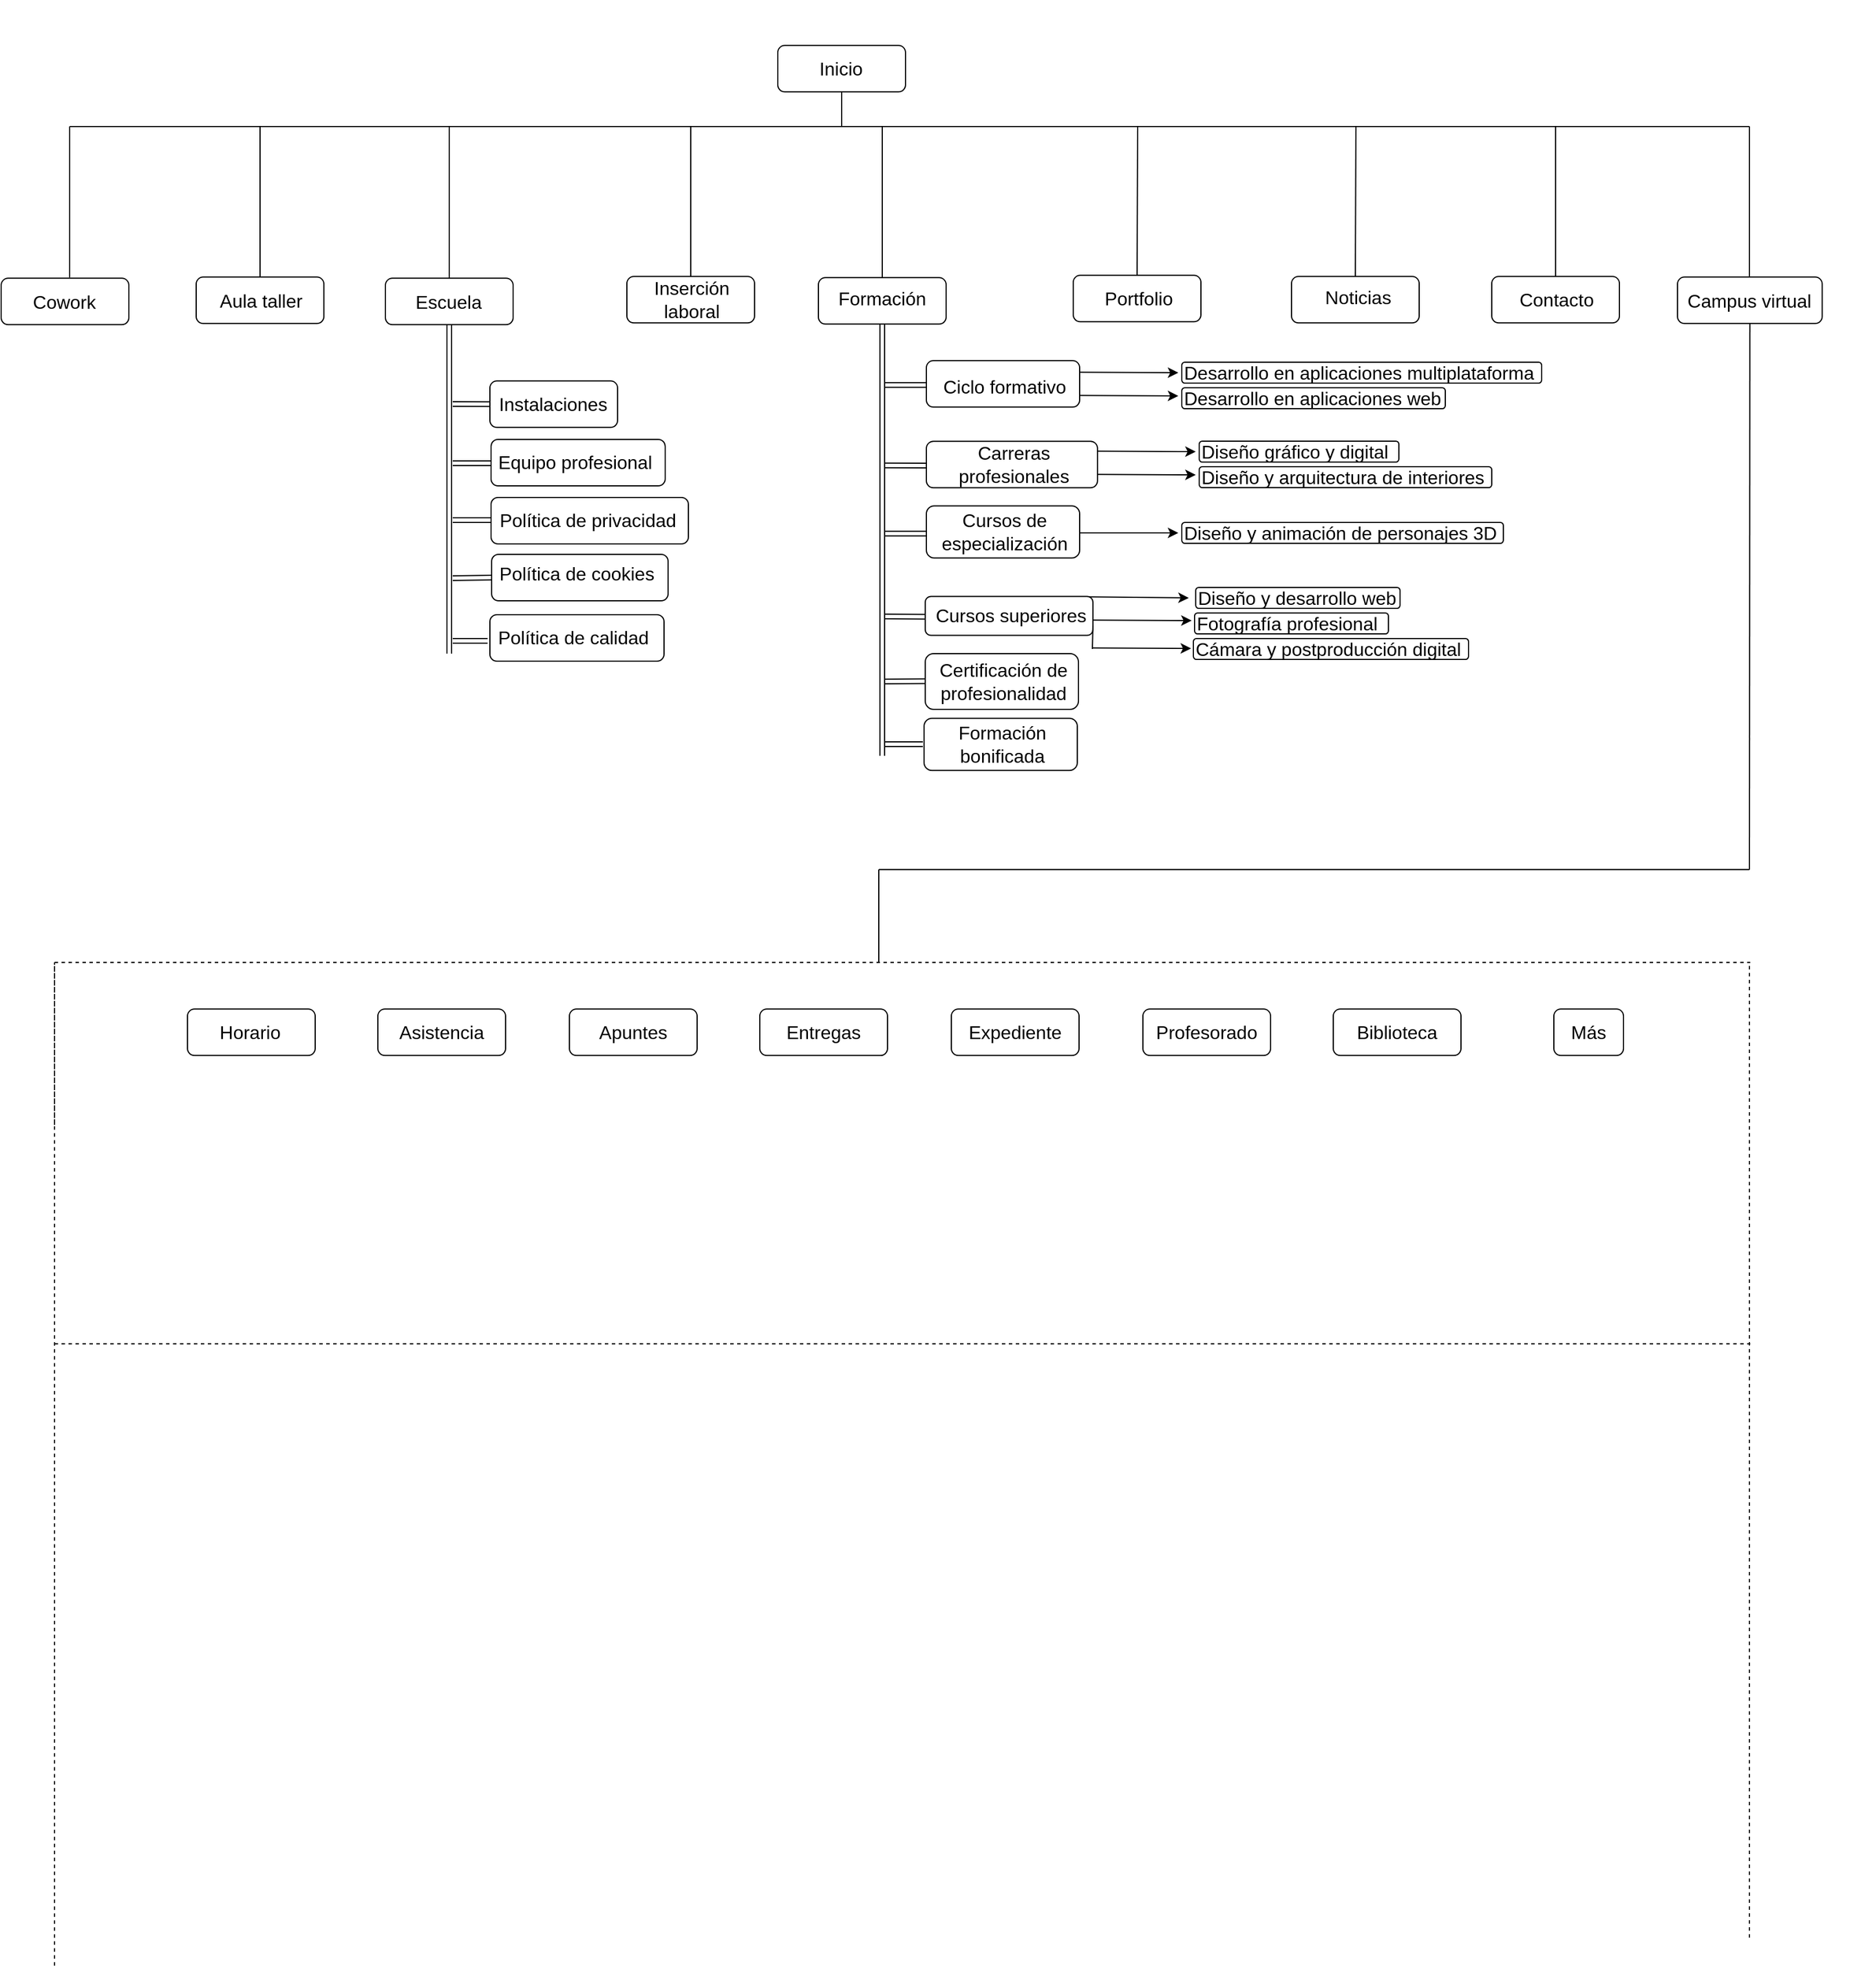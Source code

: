 <mxfile version="12.0.2" type="github" pages="1"><diagram id="-ySqdlJw9_MXb2U4OjLX" name="Page-1"><mxGraphModel dx="3520" dy="1950" grid="1" gridSize="10" guides="1" tooltips="1" connect="1" arrows="1" fold="1" page="1" pageScale="1" pageWidth="827" pageHeight="1169" math="0" shadow="0"><root><mxCell id="0"/><mxCell id="1" parent="0"/><mxCell id="H0dECMqXrJGwn1z7Tc3c-14" value="" style="group" parent="1" vertex="1" connectable="0"><mxGeometry x="202" y="253" width="150" height="50" as="geometry"/></mxCell><mxCell id="H0dECMqXrJGwn1z7Tc3c-15" value="" style="group" parent="H0dECMqXrJGwn1z7Tc3c-14" vertex="1" connectable="0"><mxGeometry width="150" height="50" as="geometry"/></mxCell><mxCell id="H0dECMqXrJGwn1z7Tc3c-70" value="" style="group" parent="H0dECMqXrJGwn1z7Tc3c-15" vertex="1" connectable="0"><mxGeometry x="-1" y="-3.333" width="114" height="40" as="geometry"/></mxCell><mxCell id="H0dECMqXrJGwn1z7Tc3c-16" value="" style="rounded=1;whiteSpace=wrap;html=1;fontSize=16;flipH=1;" parent="H0dECMqXrJGwn1z7Tc3c-70" vertex="1"><mxGeometry x="1" width="110" height="40" as="geometry"/></mxCell><mxCell id="H0dECMqXrJGwn1z7Tc3c-17" value="Aula taller" style="text;html=1;align=center;verticalAlign=middle;whiteSpace=wrap;rounded=0;fontSize=16;" parent="H0dECMqXrJGwn1z7Tc3c-70" vertex="1"><mxGeometry y="13.333" width="114" height="13" as="geometry"/></mxCell><mxCell id="H0dECMqXrJGwn1z7Tc3c-22" value="" style="group;flipH=1;" parent="1" vertex="1" connectable="0"><mxGeometry x="813" y="192" width="150" height="50" as="geometry"/></mxCell><mxCell id="H0dECMqXrJGwn1z7Tc3c-23" value="" style="group" parent="H0dECMqXrJGwn1z7Tc3c-22" vertex="1" connectable="0"><mxGeometry x="-240" y="60.5" width="150" height="50" as="geometry"/></mxCell><mxCell id="H0dECMqXrJGwn1z7Tc3c-73" value="" style="group" parent="H0dECMqXrJGwn1z7Tc3c-23" vertex="1" connectable="0"><mxGeometry x="-1" y="-3.333" width="114" height="40" as="geometry"/></mxCell><mxCell id="H0dECMqXrJGwn1z7Tc3c-24" value="" style="rounded=1;whiteSpace=wrap;html=1;fontSize=16;" parent="H0dECMqXrJGwn1z7Tc3c-73" vertex="1"><mxGeometry x="1" width="110" height="40" as="geometry"/></mxCell><mxCell id="H0dECMqXrJGwn1z7Tc3c-25" value="Inserción laboral" style="text;html=1;align=center;verticalAlign=middle;whiteSpace=wrap;rounded=0;fontSize=16;" parent="H0dECMqXrJGwn1z7Tc3c-73" vertex="1"><mxGeometry y="13.333" width="114" height="13" as="geometry"/></mxCell><mxCell id="H0dECMqXrJGwn1z7Tc3c-26" value="" style="group;flipH=1;" parent="1" vertex="1" connectable="0"><mxGeometry x="1213" y="11.5" width="284" height="55" as="geometry"/></mxCell><mxCell id="H0dECMqXrJGwn1z7Tc3c-27" value="" style="group;flipH=1;" parent="H0dECMqXrJGwn1z7Tc3c-26" vertex="1" connectable="0"><mxGeometry width="284" height="55" as="geometry"/></mxCell><mxCell id="H0dECMqXrJGwn1z7Tc3c-30" value="" style="group" parent="H0dECMqXrJGwn1z7Tc3c-27" vertex="1" connectable="0"><mxGeometry x="-255.5" y="240" width="150" height="50" as="geometry"/></mxCell><mxCell id="H0dECMqXrJGwn1z7Tc3c-31" value="" style="group" parent="H0dECMqXrJGwn1z7Tc3c-30" vertex="1" connectable="0"><mxGeometry width="150" height="50" as="geometry"/></mxCell><mxCell id="H0dECMqXrJGwn1z7Tc3c-32" value="" style="rounded=1;whiteSpace=wrap;html=1;fontSize=16;" parent="H0dECMqXrJGwn1z7Tc3c-31" vertex="1"><mxGeometry y="-3.333" width="110" height="40" as="geometry"/></mxCell><mxCell id="H0dECMqXrJGwn1z7Tc3c-33" value="Portfolio" style="text;html=1;align=center;verticalAlign=middle;whiteSpace=wrap;rounded=0;fontSize=16;" parent="H0dECMqXrJGwn1z7Tc3c-31" vertex="1"><mxGeometry x="-1" y="10" width="114" height="13" as="geometry"/></mxCell><mxCell id="H0dECMqXrJGwn1z7Tc3c-35" value="" style="group;flipH=1;" parent="1" vertex="1" connectable="0"><mxGeometry x="1306" y="244.5" width="150" height="50" as="geometry"/></mxCell><mxCell id="H0dECMqXrJGwn1z7Tc3c-39" value="" style="group;flipH=1;" parent="1" vertex="1" connectable="0"><mxGeometry x="1318" y="252.5" width="150" height="50" as="geometry"/></mxCell><mxCell id="H0dECMqXrJGwn1z7Tc3c-40" value="" style="group" parent="H0dECMqXrJGwn1z7Tc3c-39" vertex="1" connectable="0"><mxGeometry width="150" height="50" as="geometry"/></mxCell><mxCell id="H0dECMqXrJGwn1z7Tc3c-41" value="" style="rounded=1;whiteSpace=wrap;html=1;fontSize=16;" parent="H0dECMqXrJGwn1z7Tc3c-40" vertex="1"><mxGeometry y="-3.333" width="110" height="40" as="geometry"/></mxCell><mxCell id="H0dECMqXrJGwn1z7Tc3c-42" value="Contacto" style="text;html=1;align=center;verticalAlign=middle;whiteSpace=wrap;rounded=0;fontSize=16;" parent="H0dECMqXrJGwn1z7Tc3c-40" vertex="1"><mxGeometry x="-1" y="10" width="114" height="13" as="geometry"/></mxCell><mxCell id="H0dECMqXrJGwn1z7Tc3c-50" value="" style="group;flipH=1;" parent="1" vertex="1" connectable="0"><mxGeometry x="394" y="392.5" width="276" height="100" as="geometry"/></mxCell><mxCell id="H0dECMqXrJGwn1z7Tc3c-51" value="" style="group" parent="H0dECMqXrJGwn1z7Tc3c-50" vertex="1" connectable="0"><mxGeometry width="276" height="100" as="geometry"/></mxCell><mxCell id="H0dECMqXrJGwn1z7Tc3c-52" value="" style="rounded=1;whiteSpace=wrap;html=1;fontSize=16;" parent="H0dECMqXrJGwn1z7Tc3c-51" vertex="1"><mxGeometry x="62" y="-3" width="150" height="40" as="geometry"/></mxCell><mxCell id="H0dECMqXrJGwn1z7Tc3c-53" value="Equipo profesional" style="text;html=1;align=center;verticalAlign=middle;whiteSpace=wrap;rounded=0;fontSize=16;flipH=1;" parent="H0dECMqXrJGwn1z7Tc3c-51" vertex="1"><mxGeometry x="59" y="10" width="151" height="13" as="geometry"/></mxCell><mxCell id="H0dECMqXrJGwn1z7Tc3c-54" value="" style="group;flipH=1;" parent="H0dECMqXrJGwn1z7Tc3c-51" vertex="1" connectable="0"><mxGeometry y="50" width="276" height="50" as="geometry"/></mxCell><mxCell id="H0dECMqXrJGwn1z7Tc3c-55" value="" style="group" parent="H0dECMqXrJGwn1z7Tc3c-54" vertex="1" connectable="0"><mxGeometry width="276" height="50" as="geometry"/></mxCell><mxCell id="H0dECMqXrJGwn1z7Tc3c-56" value="" style="rounded=1;whiteSpace=wrap;html=1;fontSize=16;" parent="H0dECMqXrJGwn1z7Tc3c-55" vertex="1"><mxGeometry x="62" y="-3" width="170" height="40" as="geometry"/></mxCell><mxCell id="H0dECMqXrJGwn1z7Tc3c-57" value="Política de privacidad" style="text;html=1;align=center;verticalAlign=middle;whiteSpace=wrap;rounded=0;fontSize=16;flipH=1;" parent="H0dECMqXrJGwn1z7Tc3c-55" vertex="1"><mxGeometry x="64" y="10" width="163" height="13" as="geometry"/></mxCell><mxCell id="H0dECMqXrJGwn1z7Tc3c-58" value="" style="group;flipH=1;" parent="1" vertex="1" connectable="0"><mxGeometry x="435" y="541.5" width="276" height="50" as="geometry"/></mxCell><mxCell id="H0dECMqXrJGwn1z7Tc3c-59" value="" style="group" parent="H0dECMqXrJGwn1z7Tc3c-58" vertex="1" connectable="0"><mxGeometry width="276" height="50" as="geometry"/></mxCell><mxCell id="H0dECMqXrJGwn1z7Tc3c-60" value="" style="rounded=1;whiteSpace=wrap;html=1;fontSize=16;" parent="H0dECMqXrJGwn1z7Tc3c-59" vertex="1"><mxGeometry x="20" y="-1" width="150" height="40" as="geometry"/></mxCell><mxCell id="H0dECMqXrJGwn1z7Tc3c-61" value="Política de calidad" style="text;html=1;align=center;verticalAlign=middle;whiteSpace=wrap;rounded=0;fontSize=16;flipH=1;" parent="H0dECMqXrJGwn1z7Tc3c-59" vertex="1"><mxGeometry x="24" y="12" width="136" height="13" as="geometry"/></mxCell><mxCell id="H0dECMqXrJGwn1z7Tc3c-62" value="" style="group;flipH=1;" parent="1" vertex="1" connectable="0"><mxGeometry x="313" y="491.5" width="276" height="50" as="geometry"/></mxCell><mxCell id="H0dECMqXrJGwn1z7Tc3c-63" value="" style="group" parent="H0dECMqXrJGwn1z7Tc3c-62" vertex="1" connectable="0"><mxGeometry x="124.5" y="-5" width="276" height="50" as="geometry"/></mxCell><mxCell id="H0dECMqXrJGwn1z7Tc3c-64" value="" style="rounded=1;whiteSpace=wrap;html=1;fontSize=16;" parent="H0dECMqXrJGwn1z7Tc3c-63" vertex="1"><mxGeometry x="19" y="2" width="152" height="40" as="geometry"/></mxCell><mxCell id="H0dECMqXrJGwn1z7Tc3c-65" value="Política de cookies" style="text;html=1;align=center;verticalAlign=middle;whiteSpace=wrap;rounded=0;fontSize=16;flipH=1;" parent="H0dECMqXrJGwn1z7Tc3c-63" vertex="1"><mxGeometry x="24" y="12" width="136" height="13" as="geometry"/></mxCell><mxCell id="H0dECMqXrJGwn1z7Tc3c-69" value="" style="group" parent="1" vertex="1" connectable="0"><mxGeometry x="34" y="254" width="110" height="50" as="geometry"/></mxCell><mxCell id="H0dECMqXrJGwn1z7Tc3c-9" value="" style="group;flipH=1;" parent="H0dECMqXrJGwn1z7Tc3c-69" vertex="1" connectable="0"><mxGeometry width="110" height="50" as="geometry"/></mxCell><mxCell id="H0dECMqXrJGwn1z7Tc3c-10" value="" style="group" parent="H0dECMqXrJGwn1z7Tc3c-9" vertex="1" connectable="0"><mxGeometry width="110" height="50" as="geometry"/></mxCell><mxCell id="H0dECMqXrJGwn1z7Tc3c-11" value="" style="rounded=1;whiteSpace=wrap;html=1;fontSize=16;" parent="H0dECMqXrJGwn1z7Tc3c-10" vertex="1"><mxGeometry y="-3.333" width="110" height="40" as="geometry"/></mxCell><mxCell id="H0dECMqXrJGwn1z7Tc3c-12" value="Cowork" style="text;html=1;align=center;verticalAlign=middle;whiteSpace=wrap;rounded=0;fontSize=16;" parent="H0dECMqXrJGwn1z7Tc3c-10" vertex="1"><mxGeometry x="36" y="10" width="36.667" height="13.333" as="geometry"/></mxCell><mxCell id="H0dECMqXrJGwn1z7Tc3c-72" value="" style="group" parent="1" vertex="1" connectable="0"><mxGeometry x="703" y="53.5" width="110" height="50" as="geometry"/></mxCell><mxCell id="H0dECMqXrJGwn1z7Tc3c-7" value="" style="group" parent="H0dECMqXrJGwn1z7Tc3c-72" vertex="1" connectable="0"><mxGeometry width="110" height="50" as="geometry"/></mxCell><mxCell id="H0dECMqXrJGwn1z7Tc3c-3" value="" style="group" parent="H0dECMqXrJGwn1z7Tc3c-7" vertex="1" connectable="0"><mxGeometry width="110" height="50" as="geometry"/></mxCell><mxCell id="H0dECMqXrJGwn1z7Tc3c-6" value="" style="rounded=1;whiteSpace=wrap;html=1;fontSize=16;" parent="H0dECMqXrJGwn1z7Tc3c-3" vertex="1"><mxGeometry y="-3.333" width="110" height="40" as="geometry"/></mxCell><mxCell id="H0dECMqXrJGwn1z7Tc3c-1" value="Inicio" style="text;html=1;align=center;verticalAlign=middle;whiteSpace=wrap;rounded=0;fontSize=16;" parent="H0dECMqXrJGwn1z7Tc3c-3" vertex="1"><mxGeometry x="36" y="10" width="36.667" height="13.333" as="geometry"/></mxCell><mxCell id="AYn5qK8sxuK3q6k_qDAS-67" value="" style="group" parent="1" vertex="1" connectable="0"><mxGeometry x="736" y="250.167" width="625" height="439.333" as="geometry"/></mxCell><mxCell id="H0dECMqXrJGwn1z7Tc3c-101" value="" style="group;flipH=1;" parent="AYn5qK8sxuK3q6k_qDAS-67" vertex="1" connectable="0"><mxGeometry x="94" y="277.333" width="197" height="42" as="geometry"/></mxCell><mxCell id="H0dECMqXrJGwn1z7Tc3c-102" value="" style="group" parent="H0dECMqXrJGwn1z7Tc3c-101" vertex="1" connectable="0"><mxGeometry width="197.0" height="42" as="geometry"/></mxCell><mxCell id="AYn5qK8sxuK3q6k_qDAS-21" value="" style="group" parent="H0dECMqXrJGwn1z7Tc3c-102" vertex="1" connectable="0"><mxGeometry x="-1.313" y="-2.8" width="149.72" height="33.6" as="geometry"/></mxCell><mxCell id="H0dECMqXrJGwn1z7Tc3c-103" value="" style="rounded=1;whiteSpace=wrap;html=1;fontSize=16;" parent="AYn5qK8sxuK3q6k_qDAS-21" vertex="1"><mxGeometry x="1.313" width="144.467" height="33.6" as="geometry"/></mxCell><mxCell id="H0dECMqXrJGwn1z7Tc3c-104" value="Cursos superiores" style="text;html=1;align=center;verticalAlign=middle;whiteSpace=wrap;rounded=0;fontSize=16;" parent="AYn5qK8sxuK3q6k_qDAS-21" vertex="1"><mxGeometry y="11.2" width="149.72" height="10.92" as="geometry"/></mxCell><mxCell id="H0dECMqXrJGwn1z7Tc3c-106" value="" style="group;flipH=1;" parent="AYn5qK8sxuK3q6k_qDAS-67" vertex="1" connectable="0"><mxGeometry x="94" y="327.833" width="180" height="60" as="geometry"/></mxCell><mxCell id="H0dECMqXrJGwn1z7Tc3c-107" value="" style="group" parent="H0dECMqXrJGwn1z7Tc3c-106" vertex="1" connectable="0"><mxGeometry width="180" height="60" as="geometry"/></mxCell><mxCell id="AYn5qK8sxuK3q6k_qDAS-23" value="" style="group" parent="H0dECMqXrJGwn1z7Tc3c-107" vertex="1" connectable="0"><mxGeometry x="-1.2" y="-4.0" width="136.8" height="48" as="geometry"/></mxCell><mxCell id="H0dECMqXrJGwn1z7Tc3c-108" value="" style="rounded=1;whiteSpace=wrap;html=1;fontSize=16;" parent="AYn5qK8sxuK3q6k_qDAS-23" vertex="1"><mxGeometry x="1.2" width="132" height="48" as="geometry"/></mxCell><mxCell id="H0dECMqXrJGwn1z7Tc3c-109" value="Certificación de profesionalidad" style="text;html=1;align=center;verticalAlign=middle;whiteSpace=wrap;rounded=0;fontSize=16;" parent="AYn5qK8sxuK3q6k_qDAS-23" vertex="1"><mxGeometry y="16" width="136.8" height="15.6" as="geometry"/></mxCell><mxCell id="AYn5qK8sxuK3q6k_qDAS-20" value="" style="group" parent="AYn5qK8sxuK3q6k_qDAS-67" vertex="1" connectable="0"><mxGeometry x="95" y="144.333" width="201" height="50" as="geometry"/></mxCell><mxCell id="AYn5qK8sxuK3q6k_qDAS-6" value="" style="group;flipH=1;" parent="AYn5qK8sxuK3q6k_qDAS-20" vertex="1" connectable="0"><mxGeometry width="201" height="50" as="geometry"/></mxCell><mxCell id="AYn5qK8sxuK3q6k_qDAS-7" value="" style="group" parent="AYn5qK8sxuK3q6k_qDAS-6" vertex="1" connectable="0"><mxGeometry width="201" height="50" as="geometry"/></mxCell><mxCell id="AYn5qK8sxuK3q6k_qDAS-8" value="" style="rounded=1;whiteSpace=wrap;html=1;fontSize=16;" parent="AYn5qK8sxuK3q6k_qDAS-7" vertex="1"><mxGeometry y="-3.333" width="147.4" height="40" as="geometry"/></mxCell><mxCell id="AYn5qK8sxuK3q6k_qDAS-9" value="Carreras profesionales" style="text;html=1;align=center;verticalAlign=middle;whiteSpace=wrap;rounded=0;fontSize=16;" parent="AYn5qK8sxuK3q6k_qDAS-7" vertex="1"><mxGeometry x="-1.34" y="10" width="152.76" height="13" as="geometry"/></mxCell><mxCell id="AYn5qK8sxuK3q6k_qDAS-22" value="" style="group" parent="AYn5qK8sxuK3q6k_qDAS-67" vertex="1" connectable="0"><mxGeometry x="95" y="200.333" width="180" height="56" as="geometry"/></mxCell><mxCell id="AYn5qK8sxuK3q6k_qDAS-10" value="" style="group;flipH=1;" parent="AYn5qK8sxuK3q6k_qDAS-22" vertex="1" connectable="0"><mxGeometry width="180" height="56" as="geometry"/></mxCell><mxCell id="AYn5qK8sxuK3q6k_qDAS-11" value="" style="group" parent="AYn5qK8sxuK3q6k_qDAS-10" vertex="1" connectable="0"><mxGeometry width="180" height="56.0" as="geometry"/></mxCell><mxCell id="AYn5qK8sxuK3q6k_qDAS-12" value="" style="rounded=1;whiteSpace=wrap;html=1;fontSize=16;" parent="AYn5qK8sxuK3q6k_qDAS-11" vertex="1"><mxGeometry y="-3.733" width="132" height="44.8" as="geometry"/></mxCell><mxCell id="AYn5qK8sxuK3q6k_qDAS-13" value="Cursos de especialización" style="text;html=1;align=center;verticalAlign=middle;whiteSpace=wrap;rounded=0;fontSize=16;" parent="AYn5qK8sxuK3q6k_qDAS-11" vertex="1"><mxGeometry x="-1.2" y="11.2" width="136.8" height="14.56" as="geometry"/></mxCell><mxCell id="AYn5qK8sxuK3q6k_qDAS-24" value="" style="group" parent="AYn5qK8sxuK3q6k_qDAS-67" vertex="1" connectable="0"><mxGeometry x="93" y="383.333" width="180" height="56" as="geometry"/></mxCell><mxCell id="AYn5qK8sxuK3q6k_qDAS-14" value="" style="group;flipH=1;" parent="AYn5qK8sxuK3q6k_qDAS-24" vertex="1" connectable="0"><mxGeometry width="180" height="56" as="geometry"/></mxCell><mxCell id="AYn5qK8sxuK3q6k_qDAS-15" value="" style="group" parent="AYn5qK8sxuK3q6k_qDAS-14" vertex="1" connectable="0"><mxGeometry width="180" height="56.0" as="geometry"/></mxCell><mxCell id="AYn5qK8sxuK3q6k_qDAS-16" value="" style="rounded=1;whiteSpace=wrap;html=1;fontSize=16;" parent="AYn5qK8sxuK3q6k_qDAS-15" vertex="1"><mxGeometry y="-3.733" width="132" height="44.8" as="geometry"/></mxCell><mxCell id="AYn5qK8sxuK3q6k_qDAS-17" value="Formación bonificada" style="text;html=1;align=center;verticalAlign=middle;whiteSpace=wrap;rounded=0;fontSize=16;" parent="AYn5qK8sxuK3q6k_qDAS-15" vertex="1"><mxGeometry x="-1.2" y="11.2" width="136.8" height="14.56" as="geometry"/></mxCell><mxCell id="H0dECMqXrJGwn1z7Tc3c-28" value="" style="rounded=1;whiteSpace=wrap;html=1;fontSize=16;" parent="AYn5qK8sxuK3q6k_qDAS-67" vertex="1"><mxGeometry x="2" width="110" height="40" as="geometry"/></mxCell><mxCell id="AYn5qK8sxuK3q6k_qDAS-25" value="Formación" style="text;html=1;align=center;verticalAlign=middle;whiteSpace=wrap;rounded=0;fontSize=16;" parent="AYn5qK8sxuK3q6k_qDAS-67" vertex="1"><mxGeometry y="11.333" width="114" height="13" as="geometry"/></mxCell><mxCell id="AYn5qK8sxuK3q6k_qDAS-26" value="" style="shape=link;html=1;entryX=0.5;entryY=1;entryDx=0;entryDy=0;" parent="AYn5qK8sxuK3q6k_qDAS-67" target="H0dECMqXrJGwn1z7Tc3c-28" edge="1"><mxGeometry width="50" height="50" relative="1" as="geometry"><mxPoint x="57" y="411.833" as="sourcePoint"/><mxPoint x="-508" y="461.833" as="targetPoint"/></mxGeometry></mxCell><mxCell id="AYn5qK8sxuK3q6k_qDAS-27" value="" style="shape=link;html=1;spacing=2;" parent="AYn5qK8sxuK3q6k_qDAS-67" edge="1"><mxGeometry width="50" height="50" relative="1" as="geometry"><mxPoint x="59" y="401.833" as="sourcePoint"/><mxPoint x="92" y="401.833" as="targetPoint"/></mxGeometry></mxCell><mxCell id="AYn5qK8sxuK3q6k_qDAS-29" value="" style="shape=link;html=1;spacing=2;entryX=0.007;entryY=0.5;entryDx=0;entryDy=0;entryPerimeter=0;" parent="AYn5qK8sxuK3q6k_qDAS-67" target="H0dECMqXrJGwn1z7Tc3c-109" edge="1"><mxGeometry width="50" height="50" relative="1" as="geometry"><mxPoint x="59" y="347.833" as="sourcePoint"/><mxPoint x="89.8" y="347.633" as="targetPoint"/></mxGeometry></mxCell><mxCell id="AYn5qK8sxuK3q6k_qDAS-30" value="" style="shape=link;html=1;spacing=2;entryX=0.01;entryY=0.576;entryDx=0;entryDy=0;entryPerimeter=0;" parent="AYn5qK8sxuK3q6k_qDAS-67" target="H0dECMqXrJGwn1z7Tc3c-104" edge="1"><mxGeometry width="50" height="50" relative="1" as="geometry"><mxPoint x="59" y="291.833" as="sourcePoint"/><mxPoint x="93.758" y="291.633" as="targetPoint"/></mxGeometry></mxCell><mxCell id="AYn5qK8sxuK3q6k_qDAS-31" value="" style="shape=link;html=1;spacing=2;entryX=0.01;entryY=0.576;entryDx=0;entryDy=0;entryPerimeter=0;" parent="AYn5qK8sxuK3q6k_qDAS-67" edge="1"><mxGeometry width="50" height="50" relative="1" as="geometry"><mxPoint x="59" y="220.462" as="sourcePoint"/><mxPoint x="95.168" y="220.497" as="targetPoint"/></mxGeometry></mxCell><mxCell id="AYn5qK8sxuK3q6k_qDAS-32" value="" style="shape=link;html=1;spacing=2;entryX=0.01;entryY=0.576;entryDx=0;entryDy=0;entryPerimeter=0;" parent="AYn5qK8sxuK3q6k_qDAS-67" edge="1"><mxGeometry width="50" height="50" relative="1" as="geometry"><mxPoint x="59" y="161.769" as="sourcePoint"/><mxPoint x="95.168" y="161.804" as="targetPoint"/></mxGeometry></mxCell><mxCell id="AYn5qK8sxuK3q6k_qDAS-33" value="" style="shape=link;html=1;spacing=2;entryX=0.01;entryY=0.576;entryDx=0;entryDy=0;entryPerimeter=0;" parent="AYn5qK8sxuK3q6k_qDAS-67" edge="1"><mxGeometry width="50" height="50" relative="1" as="geometry"><mxPoint x="59" y="92.425" as="sourcePoint"/><mxPoint x="95.168" y="92.46" as="targetPoint"/></mxGeometry></mxCell><mxCell id="AYn5qK8sxuK3q6k_qDAS-1" value="" style="group;flipH=1;" parent="AYn5qK8sxuK3q6k_qDAS-67" vertex="1" connectable="0"><mxGeometry x="95" y="76.833" width="180" height="50" as="geometry"/></mxCell><mxCell id="AYn5qK8sxuK3q6k_qDAS-2" value="" style="group" parent="AYn5qK8sxuK3q6k_qDAS-1" vertex="1" connectable="0"><mxGeometry width="180" height="50" as="geometry"/></mxCell><mxCell id="AYn5qK8sxuK3q6k_qDAS-3" value="" style="rounded=1;whiteSpace=wrap;html=1;fontSize=16;" parent="AYn5qK8sxuK3q6k_qDAS-2" vertex="1"><mxGeometry y="-5.333" width="132" height="40" as="geometry"/></mxCell><mxCell id="AYn5qK8sxuK3q6k_qDAS-4" value="Ciclo formativo" style="text;html=1;align=center;verticalAlign=middle;whiteSpace=wrap;rounded=0;fontSize=16;" parent="AYn5qK8sxuK3q6k_qDAS-2" vertex="1"><mxGeometry x="-1.2" y="10" width="136.8" height="13" as="geometry"/></mxCell><mxCell id="AYn5qK8sxuK3q6k_qDAS-38" value="" style="endArrow=classic;html=1;exitX=1;exitY=0.25;exitDx=0;exitDy=0;" parent="AYn5qK8sxuK3q6k_qDAS-67" source="AYn5qK8sxuK3q6k_qDAS-3" edge="1"><mxGeometry width="50" height="50" relative="1" as="geometry"><mxPoint x="250" y="86.833" as="sourcePoint"/><mxPoint x="312" y="81.833" as="targetPoint"/></mxGeometry></mxCell><mxCell id="AYn5qK8sxuK3q6k_qDAS-39" value="" style="endArrow=classic;html=1;exitX=1;exitY=0.75;exitDx=0;exitDy=0;" parent="AYn5qK8sxuK3q6k_qDAS-67" source="AYn5qK8sxuK3q6k_qDAS-3" edge="1"><mxGeometry width="50" height="50" relative="1" as="geometry"><mxPoint x="237" y="91.5" as="sourcePoint"/><mxPoint x="312" y="101.833" as="targetPoint"/></mxGeometry></mxCell><mxCell id="AYn5qK8sxuK3q6k_qDAS-40" value="Desarrollo en aplicaciones multiplataforma" style="text;html=1;align=left;verticalAlign=middle;whiteSpace=wrap;rounded=1;fontSize=16;strokeColor=#000000;strokeWidth=1;perimeterSpacing=0;comic=0;shadow=0;glass=0;fillColor=none;" parent="AYn5qK8sxuK3q6k_qDAS-67" vertex="1"><mxGeometry x="315" y="72.833" width="310" height="18" as="geometry"/></mxCell><mxCell id="AYn5qK8sxuK3q6k_qDAS-41" value="Desarrollo en aplicaciones web" style="text;html=1;align=left;verticalAlign=middle;whiteSpace=wrap;rounded=1;fontSize=16;strokeColor=#000000;strokeWidth=1;perimeterSpacing=0;comic=0;shadow=0;glass=0;fillColor=none;" parent="AYn5qK8sxuK3q6k_qDAS-67" vertex="1"><mxGeometry x="315" y="94.833" width="227" height="18" as="geometry"/></mxCell><mxCell id="AYn5qK8sxuK3q6k_qDAS-44" value="" style="endArrow=classic;html=1;exitX=1;exitY=0.25;exitDx=0;exitDy=0;" parent="AYn5qK8sxuK3q6k_qDAS-67" edge="1"><mxGeometry width="50" height="50" relative="1" as="geometry"><mxPoint x="242" y="149.5" as="sourcePoint"/><mxPoint x="327" y="149.833" as="targetPoint"/></mxGeometry></mxCell><mxCell id="AYn5qK8sxuK3q6k_qDAS-45" value="" style="endArrow=classic;html=1;exitX=1;exitY=0.75;exitDx=0;exitDy=0;" parent="AYn5qK8sxuK3q6k_qDAS-67" edge="1"><mxGeometry width="50" height="50" relative="1" as="geometry"><mxPoint x="242" y="169.5" as="sourcePoint"/><mxPoint x="327" y="169.833" as="targetPoint"/></mxGeometry></mxCell><mxCell id="AYn5qK8sxuK3q6k_qDAS-46" value="Diseño gráfico y digital" style="text;html=1;align=left;verticalAlign=middle;whiteSpace=wrap;rounded=1;fontSize=16;strokeColor=#000000;strokeWidth=1;perimeterSpacing=0;comic=0;shadow=0;glass=0;fillColor=none;" parent="AYn5qK8sxuK3q6k_qDAS-67" vertex="1"><mxGeometry x="330" y="140.833" width="172" height="18" as="geometry"/></mxCell><mxCell id="AYn5qK8sxuK3q6k_qDAS-47" value="Diseño y arquitectura de interiores" style="text;html=1;align=left;verticalAlign=middle;whiteSpace=wrap;rounded=1;fontSize=16;strokeColor=#000000;strokeWidth=1;perimeterSpacing=0;comic=0;shadow=0;glass=0;fillColor=none;" parent="AYn5qK8sxuK3q6k_qDAS-67" vertex="1"><mxGeometry x="330" y="162.833" width="252" height="18" as="geometry"/></mxCell><mxCell id="AYn5qK8sxuK3q6k_qDAS-48" value="" style="endArrow=classic;html=1;" parent="AYn5qK8sxuK3q6k_qDAS-67" edge="1"><mxGeometry width="50" height="50" relative="1" as="geometry"><mxPoint x="227" y="219.833" as="sourcePoint"/><mxPoint x="312" y="219.833" as="targetPoint"/></mxGeometry></mxCell><mxCell id="AYn5qK8sxuK3q6k_qDAS-50" value="Diseño y animación de personajes 3D" style="text;html=1;align=left;verticalAlign=middle;whiteSpace=wrap;rounded=1;fontSize=16;strokeColor=#000000;strokeWidth=1;perimeterSpacing=0;comic=0;shadow=0;glass=0;fillColor=none;" parent="AYn5qK8sxuK3q6k_qDAS-67" vertex="1"><mxGeometry x="315" y="210.833" width="277" height="18" as="geometry"/></mxCell><mxCell id="AYn5qK8sxuK3q6k_qDAS-53" value="" style="endArrow=classic;html=1;exitX=1;exitY=0.25;exitDx=0;exitDy=0;" parent="AYn5qK8sxuK3q6k_qDAS-67" edge="1"><mxGeometry width="50" height="50" relative="1" as="geometry"><mxPoint x="235.5" y="275.0" as="sourcePoint"/><mxPoint x="321" y="275.833" as="targetPoint"/></mxGeometry></mxCell><mxCell id="AYn5qK8sxuK3q6k_qDAS-54" value="" style="endArrow=classic;html=1;exitX=1;exitY=0.75;exitDx=0;exitDy=0;" parent="AYn5qK8sxuK3q6k_qDAS-67" edge="1"><mxGeometry width="50" height="50" relative="1" as="geometry"><mxPoint x="238.5" y="295.0" as="sourcePoint"/><mxPoint x="323.5" y="295.333" as="targetPoint"/></mxGeometry></mxCell><mxCell id="AYn5qK8sxuK3q6k_qDAS-55" value="Diseño y desarrollo web" style="text;html=1;align=left;verticalAlign=middle;whiteSpace=wrap;rounded=1;fontSize=16;strokeColor=#000000;strokeWidth=1;perimeterSpacing=0;comic=0;shadow=0;glass=0;fillColor=none;" parent="AYn5qK8sxuK3q6k_qDAS-67" vertex="1"><mxGeometry x="327" y="266.833" width="176" height="18" as="geometry"/></mxCell><mxCell id="AYn5qK8sxuK3q6k_qDAS-56" value="Fotografía profesional" style="text;html=1;align=left;verticalAlign=middle;whiteSpace=wrap;rounded=1;fontSize=16;strokeColor=#000000;strokeWidth=1;perimeterSpacing=0;comic=0;shadow=0;glass=0;fillColor=none;" parent="AYn5qK8sxuK3q6k_qDAS-67" vertex="1"><mxGeometry x="326" y="288.833" width="167" height="18" as="geometry"/></mxCell><mxCell id="AYn5qK8sxuK3q6k_qDAS-61" value="" style="endArrow=classic;html=1;exitX=1;exitY=0.25;exitDx=0;exitDy=0;" parent="AYn5qK8sxuK3q6k_qDAS-67" edge="1"><mxGeometry width="50" height="50" relative="1" as="geometry"><mxPoint x="238" y="319.0" as="sourcePoint"/><mxPoint x="323" y="319.333" as="targetPoint"/></mxGeometry></mxCell><mxCell id="AYn5qK8sxuK3q6k_qDAS-63" value="Cámara y postproducción digital" style="text;html=1;align=left;verticalAlign=middle;whiteSpace=wrap;rounded=1;fontSize=16;strokeColor=#000000;strokeWidth=1;perimeterSpacing=0;comic=0;shadow=0;glass=0;fillColor=none;" parent="AYn5qK8sxuK3q6k_qDAS-67" vertex="1"><mxGeometry x="325" y="310.833" width="237" height="18" as="geometry"/></mxCell><mxCell id="AYn5qK8sxuK3q6k_qDAS-65" value="" style="endArrow=none;html=1;entryX=1;entryY=0.75;entryDx=0;entryDy=0;" parent="AYn5qK8sxuK3q6k_qDAS-67" target="H0dECMqXrJGwn1z7Tc3c-103" edge="1"><mxGeometry width="50" height="50" relative="1" as="geometry"><mxPoint x="238" y="319.833" as="sourcePoint"/><mxPoint x="242" y="461.833" as="targetPoint"/></mxGeometry></mxCell><mxCell id="AYn5qK8sxuK3q6k_qDAS-68" value="" style="group" parent="1" vertex="1" connectable="0"><mxGeometry x="365" y="254" width="200" height="320" as="geometry"/></mxCell><mxCell id="H0dECMqXrJGwn1z7Tc3c-45" value="" style="group;flipH=1;" parent="AYn5qK8sxuK3q6k_qDAS-68" vertex="1" connectable="0"><mxGeometry x="90" y="88.5" width="110" height="50" as="geometry"/></mxCell><mxCell id="H0dECMqXrJGwn1z7Tc3c-46" value="" style="group" parent="H0dECMqXrJGwn1z7Tc3c-45" vertex="1" connectable="0"><mxGeometry width="110" height="50" as="geometry"/></mxCell><mxCell id="H0dECMqXrJGwn1z7Tc3c-47" value="" style="rounded=1;whiteSpace=wrap;html=1;fontSize=16;" parent="H0dECMqXrJGwn1z7Tc3c-46" vertex="1"><mxGeometry y="-3.333" width="110" height="40" as="geometry"/></mxCell><mxCell id="H0dECMqXrJGwn1z7Tc3c-48" value="Instalaciones" style="text;html=1;align=center;verticalAlign=middle;whiteSpace=wrap;rounded=0;fontSize=16;" parent="H0dECMqXrJGwn1z7Tc3c-46" vertex="1"><mxGeometry x="36" y="10" width="36.667" height="13.333" as="geometry"/></mxCell><mxCell id="H0dECMqXrJGwn1z7Tc3c-71" value="" style="group" parent="AYn5qK8sxuK3q6k_qDAS-68" vertex="1" connectable="0"><mxGeometry width="110" height="50" as="geometry"/></mxCell><mxCell id="H0dECMqXrJGwn1z7Tc3c-18" value="" style="group;flipH=1;" parent="H0dECMqXrJGwn1z7Tc3c-71" vertex="1" connectable="0"><mxGeometry width="110" height="50" as="geometry"/></mxCell><mxCell id="H0dECMqXrJGwn1z7Tc3c-19" value="" style="group" parent="H0dECMqXrJGwn1z7Tc3c-18" vertex="1" connectable="0"><mxGeometry width="110" height="50" as="geometry"/></mxCell><mxCell id="H0dECMqXrJGwn1z7Tc3c-20" value="" style="rounded=1;whiteSpace=wrap;html=1;fontSize=16;" parent="H0dECMqXrJGwn1z7Tc3c-19" vertex="1"><mxGeometry y="-3.333" width="110" height="40" as="geometry"/></mxCell><mxCell id="H0dECMqXrJGwn1z7Tc3c-21" value="Escuela" style="text;html=1;align=center;verticalAlign=middle;whiteSpace=wrap;rounded=0;fontSize=16;" parent="H0dECMqXrJGwn1z7Tc3c-19" vertex="1"><mxGeometry x="36" y="10" width="36.667" height="13.333" as="geometry"/></mxCell><mxCell id="H0dECMqXrJGwn1z7Tc3c-81" value="" style="shape=link;html=1;fontSize=16;entryX=0.5;entryY=1;entryDx=0;entryDy=0;" parent="AYn5qK8sxuK3q6k_qDAS-68" target="H0dECMqXrJGwn1z7Tc3c-20" edge="1"><mxGeometry width="50" height="50" relative="1" as="geometry"><mxPoint x="55" y="320" as="sourcePoint"/><mxPoint x="-262" y="360" as="targetPoint"/></mxGeometry></mxCell><mxCell id="H0dECMqXrJGwn1z7Tc3c-82" value="" style="shape=link;html=1;fontSize=16;" parent="AYn5qK8sxuK3q6k_qDAS-68" edge="1"><mxGeometry width="50" height="50" relative="1" as="geometry"><mxPoint x="88" y="309" as="sourcePoint"/><mxPoint x="58" y="309" as="targetPoint"/></mxGeometry></mxCell><mxCell id="H0dECMqXrJGwn1z7Tc3c-83" value="" style="shape=link;html=1;fontSize=16;entryX=0;entryY=0.5;entryDx=0;entryDy=0;" parent="AYn5qK8sxuK3q6k_qDAS-68" target="H0dECMqXrJGwn1z7Tc3c-64" edge="1"><mxGeometry width="50" height="50" relative="1" as="geometry"><mxPoint x="58" y="255" as="sourcePoint"/><mxPoint x="-262" y="360" as="targetPoint"/></mxGeometry></mxCell><mxCell id="H0dECMqXrJGwn1z7Tc3c-85" value="" style="shape=link;html=1;fontSize=16;" parent="AYn5qK8sxuK3q6k_qDAS-68" edge="1"><mxGeometry width="50" height="50" relative="1" as="geometry"><mxPoint x="91" y="205" as="sourcePoint"/><mxPoint x="58" y="205" as="targetPoint"/></mxGeometry></mxCell><mxCell id="H0dECMqXrJGwn1z7Tc3c-87" value="" style="shape=link;html=1;fontSize=16;" parent="AYn5qK8sxuK3q6k_qDAS-68" edge="1"><mxGeometry width="50" height="50" relative="1" as="geometry"><mxPoint x="58" y="156" as="sourcePoint"/><mxPoint x="91" y="156" as="targetPoint"/></mxGeometry></mxCell><mxCell id="H0dECMqXrJGwn1z7Tc3c-88" value="" style="shape=link;html=1;fontSize=16;entryX=0;entryY=0.5;entryDx=0;entryDy=0;" parent="AYn5qK8sxuK3q6k_qDAS-68" target="H0dECMqXrJGwn1z7Tc3c-47" edge="1"><mxGeometry width="50" height="50" relative="1" as="geometry"><mxPoint x="58" y="105" as="sourcePoint"/><mxPoint x="78" y="90" as="targetPoint"/></mxGeometry></mxCell><mxCell id="H0dECMqXrJGwn1z7Tc3c-37" value="" style="rounded=1;whiteSpace=wrap;html=1;fontSize=16;" parent="1" vertex="1"><mxGeometry x="1145.5" y="249.167" width="110" height="40" as="geometry"/></mxCell><mxCell id="H0dECMqXrJGwn1z7Tc3c-38" value="Noticias" style="text;html=1;align=center;verticalAlign=middle;whiteSpace=wrap;rounded=0;fontSize=16;" parent="1" vertex="1"><mxGeometry x="1145.5" y="260.5" width="114" height="13" as="geometry"/></mxCell><mxCell id="AYn5qK8sxuK3q6k_qDAS-75" value="" style="endArrow=none;html=1;entryX=0.5;entryY=1;entryDx=0;entryDy=0;" parent="1" target="H0dECMqXrJGwn1z7Tc3c-6" edge="1"><mxGeometry width="50" height="50" relative="1" as="geometry"><mxPoint x="758" y="120" as="sourcePoint"/><mxPoint x="83" y="710" as="targetPoint"/></mxGeometry></mxCell><mxCell id="AYn5qK8sxuK3q6k_qDAS-76" value="" style="endArrow=none;html=1;" parent="1" edge="1"><mxGeometry width="50" height="50" relative="1" as="geometry"><mxPoint x="93" y="120" as="sourcePoint"/><mxPoint x="759" y="120" as="targetPoint"/></mxGeometry></mxCell><mxCell id="AYn5qK8sxuK3q6k_qDAS-77" value="" style="endArrow=none;html=1;" parent="1" edge="1"><mxGeometry width="50" height="50" relative="1" as="geometry"><mxPoint x="757.362" y="120" as="sourcePoint"/><mxPoint x="1540" y="120" as="targetPoint"/></mxGeometry></mxCell><mxCell id="AYn5qK8sxuK3q6k_qDAS-80" value="" style="endArrow=none;html=1;" parent="1" edge="1"><mxGeometry width="50" height="50" relative="1" as="geometry"><mxPoint x="93" y="250" as="sourcePoint"/><mxPoint x="93" y="120" as="targetPoint"/></mxGeometry></mxCell><mxCell id="AYn5qK8sxuK3q6k_qDAS-81" value="" style="endArrow=none;html=1;exitX=0.5;exitY=0;exitDx=0;exitDy=0;" parent="1" source="H0dECMqXrJGwn1z7Tc3c-16" edge="1"><mxGeometry width="50" height="50" relative="1" as="geometry"><mxPoint x="253" y="240" as="sourcePoint"/><mxPoint x="257" y="120" as="targetPoint"/></mxGeometry></mxCell><mxCell id="AYn5qK8sxuK3q6k_qDAS-82" value="" style="endArrow=none;html=1;exitX=0.5;exitY=0;exitDx=0;exitDy=0;" parent="1" source="H0dECMqXrJGwn1z7Tc3c-20" edge="1"><mxGeometry width="50" height="50" relative="1" as="geometry"><mxPoint x="403" y="230" as="sourcePoint"/><mxPoint x="420" y="120" as="targetPoint"/></mxGeometry></mxCell><mxCell id="AYn5qK8sxuK3q6k_qDAS-83" value="" style="endArrow=none;html=1;exitX=0.5;exitY=0;exitDx=0;exitDy=0;" parent="1" source="H0dECMqXrJGwn1z7Tc3c-24" edge="1"><mxGeometry width="50" height="50" relative="1" as="geometry"><mxPoint x="623" y="220" as="sourcePoint"/><mxPoint x="628" y="120" as="targetPoint"/></mxGeometry></mxCell><mxCell id="AYn5qK8sxuK3q6k_qDAS-84" value="" style="endArrow=none;html=1;exitX=0.5;exitY=0;exitDx=0;exitDy=0;" parent="1" source="H0dECMqXrJGwn1z7Tc3c-28" edge="1"><mxGeometry width="50" height="50" relative="1" as="geometry"><mxPoint x="783" y="230" as="sourcePoint"/><mxPoint x="793" y="120" as="targetPoint"/></mxGeometry></mxCell><mxCell id="AYn5qK8sxuK3q6k_qDAS-85" value="" style="endArrow=none;html=1;exitX=0.5;exitY=0;exitDx=0;exitDy=0;" parent="1" source="H0dECMqXrJGwn1z7Tc3c-32" edge="1"><mxGeometry width="50" height="50" relative="1" as="geometry"><mxPoint x="1003" y="230" as="sourcePoint"/><mxPoint x="1013" y="120" as="targetPoint"/></mxGeometry></mxCell><mxCell id="AYn5qK8sxuK3q6k_qDAS-86" value="" style="endArrow=none;html=1;exitX=0.5;exitY=0;exitDx=0;exitDy=0;" parent="1" source="H0dECMqXrJGwn1z7Tc3c-37" edge="1"><mxGeometry width="50" height="50" relative="1" as="geometry"><mxPoint x="1203" y="210" as="sourcePoint"/><mxPoint x="1201" y="120" as="targetPoint"/></mxGeometry></mxCell><mxCell id="AYn5qK8sxuK3q6k_qDAS-87" value="" style="endArrow=none;html=1;exitX=0.5;exitY=0;exitDx=0;exitDy=0;" parent="1" source="H0dECMqXrJGwn1z7Tc3c-41" edge="1"><mxGeometry width="50" height="50" relative="1" as="geometry"><mxPoint x="1363" y="240" as="sourcePoint"/><mxPoint x="1373" y="120" as="targetPoint"/></mxGeometry></mxCell><mxCell id="qoLDJpy7C0wLxl6BnBK9-1" value="" style="group;flipH=1;" vertex="1" connectable="0" parent="1"><mxGeometry x="1478" y="253" width="170" height="50" as="geometry"/></mxCell><mxCell id="qoLDJpy7C0wLxl6BnBK9-2" value="" style="group" vertex="1" connectable="0" parent="qoLDJpy7C0wLxl6BnBK9-1"><mxGeometry width="170" height="50" as="geometry"/></mxCell><mxCell id="qoLDJpy7C0wLxl6BnBK9-3" value="" style="rounded=1;whiteSpace=wrap;html=1;fontSize=16;" vertex="1" parent="qoLDJpy7C0wLxl6BnBK9-2"><mxGeometry y="-3.333" width="124.667" height="40" as="geometry"/></mxCell><mxCell id="qoLDJpy7C0wLxl6BnBK9-4" value="Campus virtual" style="text;html=1;align=center;verticalAlign=middle;whiteSpace=wrap;rounded=0;fontSize=16;" vertex="1" parent="qoLDJpy7C0wLxl6BnBK9-2"><mxGeometry x="-1.133" y="10" width="125.8" height="13" as="geometry"/></mxCell><mxCell id="qoLDJpy7C0wLxl6BnBK9-5" value="" style="endArrow=none;html=1;" edge="1" parent="1"><mxGeometry width="50" height="50" relative="1" as="geometry"><mxPoint x="757.362" y="120" as="sourcePoint"/><mxPoint x="1540" y="120" as="targetPoint"/></mxGeometry></mxCell><mxCell id="qoLDJpy7C0wLxl6BnBK9-6" value="" style="endArrow=none;html=1;exitX=0.5;exitY=0;exitDx=0;exitDy=0;" edge="1" parent="1"><mxGeometry width="50" height="50" relative="1" as="geometry"><mxPoint x="1540" y="249.167" as="sourcePoint"/><mxPoint x="1540" y="120" as="targetPoint"/></mxGeometry></mxCell><mxCell id="qoLDJpy7C0wLxl6BnBK9-7" value="" style="endArrow=none;html=1;entryX=0.5;entryY=1;entryDx=0;entryDy=0;" edge="1" parent="1" target="qoLDJpy7C0wLxl6BnBK9-3"><mxGeometry width="50" height="50" relative="1" as="geometry"><mxPoint x="1540" y="760" as="sourcePoint"/><mxPoint x="110" y="710" as="targetPoint"/></mxGeometry></mxCell><mxCell id="qoLDJpy7C0wLxl6BnBK9-8" value="" style="endArrow=none;html=1;" edge="1" parent="1"><mxGeometry width="50" height="50" relative="1" as="geometry"><mxPoint x="1120" y="760" as="sourcePoint"/><mxPoint x="1540" y="760" as="targetPoint"/></mxGeometry></mxCell><mxCell id="qoLDJpy7C0wLxl6BnBK9-9" value="" style="endArrow=none;html=1;" edge="1" parent="1"><mxGeometry width="50" height="50" relative="1" as="geometry"><mxPoint x="830" y="760" as="sourcePoint"/><mxPoint x="1540" y="760" as="targetPoint"/></mxGeometry></mxCell><mxCell id="qoLDJpy7C0wLxl6BnBK9-10" value="" style="endArrow=none;html=1;" edge="1" parent="1"><mxGeometry width="50" height="50" relative="1" as="geometry"><mxPoint x="790" y="760" as="sourcePoint"/><mxPoint x="1540" y="760" as="targetPoint"/></mxGeometry></mxCell><mxCell id="qoLDJpy7C0wLxl6BnBK9-11" value="" style="endArrow=none;html=1;" edge="1" parent="1"><mxGeometry width="50" height="50" relative="1" as="geometry"><mxPoint x="790" y="840" as="sourcePoint"/><mxPoint x="790" y="760" as="targetPoint"/></mxGeometry></mxCell><mxCell id="qoLDJpy7C0wLxl6BnBK9-12" value="" style="endArrow=none;dashed=1;html=1;" edge="1" parent="1"><mxGeometry width="50" height="50" relative="1" as="geometry"><mxPoint x="80" y="840" as="sourcePoint"/><mxPoint x="780" y="840" as="targetPoint"/></mxGeometry></mxCell><mxCell id="qoLDJpy7C0wLxl6BnBK9-13" value="" style="endArrow=none;dashed=1;html=1;" edge="1" parent="1"><mxGeometry width="50" height="50" relative="1" as="geometry"><mxPoint x="80" y="840" as="sourcePoint"/><mxPoint x="790" y="840" as="targetPoint"/></mxGeometry></mxCell><mxCell id="qoLDJpy7C0wLxl6BnBK9-14" value="" style="endArrow=none;dashed=1;html=1;" edge="1" parent="1"><mxGeometry width="50" height="50" relative="1" as="geometry"><mxPoint x="80" y="840" as="sourcePoint"/><mxPoint x="1540.69" y="840" as="targetPoint"/></mxGeometry></mxCell><mxCell id="qoLDJpy7C0wLxl6BnBK9-16" value="" style="endArrow=none;dashed=1;html=1;" edge="1" parent="1"><mxGeometry width="50" height="50" relative="1" as="geometry"><mxPoint x="80" y="980" as="sourcePoint"/><mxPoint x="80" y="840" as="targetPoint"/></mxGeometry></mxCell><mxCell id="qoLDJpy7C0wLxl6BnBK9-17" value="" style="endArrow=none;dashed=1;html=1;" edge="1" parent="1"><mxGeometry width="50" height="50" relative="1" as="geometry"><mxPoint x="80" y="1704.138" as="sourcePoint"/><mxPoint x="80" y="840" as="targetPoint"/></mxGeometry></mxCell><mxCell id="qoLDJpy7C0wLxl6BnBK9-19" value="" style="endArrow=none;dashed=1;html=1;" edge="1" parent="1"><mxGeometry width="50" height="50" relative="1" as="geometry"><mxPoint x="1540" y="1680" as="sourcePoint"/><mxPoint x="1540" y="850" as="targetPoint"/></mxGeometry></mxCell><mxCell id="qoLDJpy7C0wLxl6BnBK9-20" value="" style="endArrow=none;dashed=1;html=1;" edge="1" parent="1"><mxGeometry width="50" height="50" relative="1" as="geometry"><mxPoint x="1540" y="1680" as="sourcePoint"/><mxPoint x="1540" y="840" as="targetPoint"/></mxGeometry></mxCell><mxCell id="qoLDJpy7C0wLxl6BnBK9-21" value="" style="rounded=1;whiteSpace=wrap;html=1;fontSize=16;" vertex="1" parent="1"><mxGeometry x="194.5" y="880.167" width="110" height="40" as="geometry"/></mxCell><mxCell id="qoLDJpy7C0wLxl6BnBK9-22" value="Horario" style="text;html=1;align=center;verticalAlign=middle;whiteSpace=wrap;rounded=0;fontSize=16;" vertex="1" parent="1"><mxGeometry x="229.5" y="893.5" width="36.667" height="13.333" as="geometry"/></mxCell><mxCell id="qoLDJpy7C0wLxl6BnBK9-23" value="" style="rounded=1;whiteSpace=wrap;html=1;fontSize=16;" vertex="1" parent="1"><mxGeometry x="358.5" y="880.167" width="110" height="40" as="geometry"/></mxCell><mxCell id="qoLDJpy7C0wLxl6BnBK9-24" value="Asistencia" style="text;html=1;align=center;verticalAlign=middle;whiteSpace=wrap;rounded=0;fontSize=16;" vertex="1" parent="1"><mxGeometry x="394.5" y="893.5" width="36.667" height="13.333" as="geometry"/></mxCell><mxCell id="qoLDJpy7C0wLxl6BnBK9-25" value="" style="rounded=1;whiteSpace=wrap;html=1;fontSize=16;" vertex="1" parent="1"><mxGeometry x="523.5" y="880.167" width="110" height="40" as="geometry"/></mxCell><mxCell id="qoLDJpy7C0wLxl6BnBK9-26" value="Apuntes" style="text;html=1;align=center;verticalAlign=middle;whiteSpace=wrap;rounded=0;fontSize=16;" vertex="1" parent="1"><mxGeometry x="559.5" y="893.5" width="36.667" height="13.333" as="geometry"/></mxCell><mxCell id="qoLDJpy7C0wLxl6BnBK9-27" value="" style="rounded=1;whiteSpace=wrap;html=1;fontSize=16;" vertex="1" parent="1"><mxGeometry x="687.5" y="880.167" width="110" height="40" as="geometry"/></mxCell><mxCell id="qoLDJpy7C0wLxl6BnBK9-28" value="Entregas" style="text;html=1;align=center;verticalAlign=middle;whiteSpace=wrap;rounded=0;fontSize=16;" vertex="1" parent="1"><mxGeometry x="723.5" y="893.5" width="36.667" height="13.333" as="geometry"/></mxCell><mxCell id="qoLDJpy7C0wLxl6BnBK9-29" value="" style="rounded=1;whiteSpace=wrap;html=1;fontSize=16;" vertex="1" parent="1"><mxGeometry x="852.5" y="880.167" width="110" height="40" as="geometry"/></mxCell><mxCell id="qoLDJpy7C0wLxl6BnBK9-30" value="Expediente" style="text;html=1;align=center;verticalAlign=middle;whiteSpace=wrap;rounded=0;fontSize=16;" vertex="1" parent="1"><mxGeometry x="888.5" y="893.5" width="36.667" height="13.333" as="geometry"/></mxCell><mxCell id="qoLDJpy7C0wLxl6BnBK9-31" value="" style="rounded=1;whiteSpace=wrap;html=1;fontSize=16;" vertex="1" parent="1"><mxGeometry x="1017.5" y="880.167" width="110" height="40" as="geometry"/></mxCell><mxCell id="qoLDJpy7C0wLxl6BnBK9-32" value="Profesorado" style="text;html=1;align=center;verticalAlign=middle;whiteSpace=wrap;rounded=0;fontSize=16;" vertex="1" parent="1"><mxGeometry x="1053.5" y="893.5" width="36.667" height="13.333" as="geometry"/></mxCell><mxCell id="qoLDJpy7C0wLxl6BnBK9-33" value="" style="rounded=1;whiteSpace=wrap;html=1;fontSize=16;" vertex="1" parent="1"><mxGeometry x="1181.5" y="880.167" width="110" height="40" as="geometry"/></mxCell><mxCell id="qoLDJpy7C0wLxl6BnBK9-34" value="Biblioteca" style="text;html=1;align=center;verticalAlign=middle;whiteSpace=wrap;rounded=0;fontSize=16;" vertex="1" parent="1"><mxGeometry x="1217.5" y="893.5" width="36.667" height="13.333" as="geometry"/></mxCell><mxCell id="qoLDJpy7C0wLxl6BnBK9-37" value="" style="rounded=1;whiteSpace=wrap;html=1;fontSize=16;" vertex="1" parent="1"><mxGeometry x="1371.5" y="880.167" width="60" height="40" as="geometry"/></mxCell><mxCell id="qoLDJpy7C0wLxl6BnBK9-38" value="Más" style="text;html=1;align=center;verticalAlign=middle;whiteSpace=wrap;rounded=0;fontSize=16;" vertex="1" parent="1"><mxGeometry x="1382.5" y="893.5" width="36.667" height="13.333" as="geometry"/></mxCell><mxCell id="qoLDJpy7C0wLxl6BnBK9-39" value="" style="endArrow=none;dashed=1;html=1;" edge="1" parent="1"><mxGeometry width="50" height="50" relative="1" as="geometry"><mxPoint x="80" y="1168.5" as="sourcePoint"/><mxPoint x="1540.69" y="1168.5" as="targetPoint"/></mxGeometry></mxCell></root></mxGraphModel></diagram></mxfile>